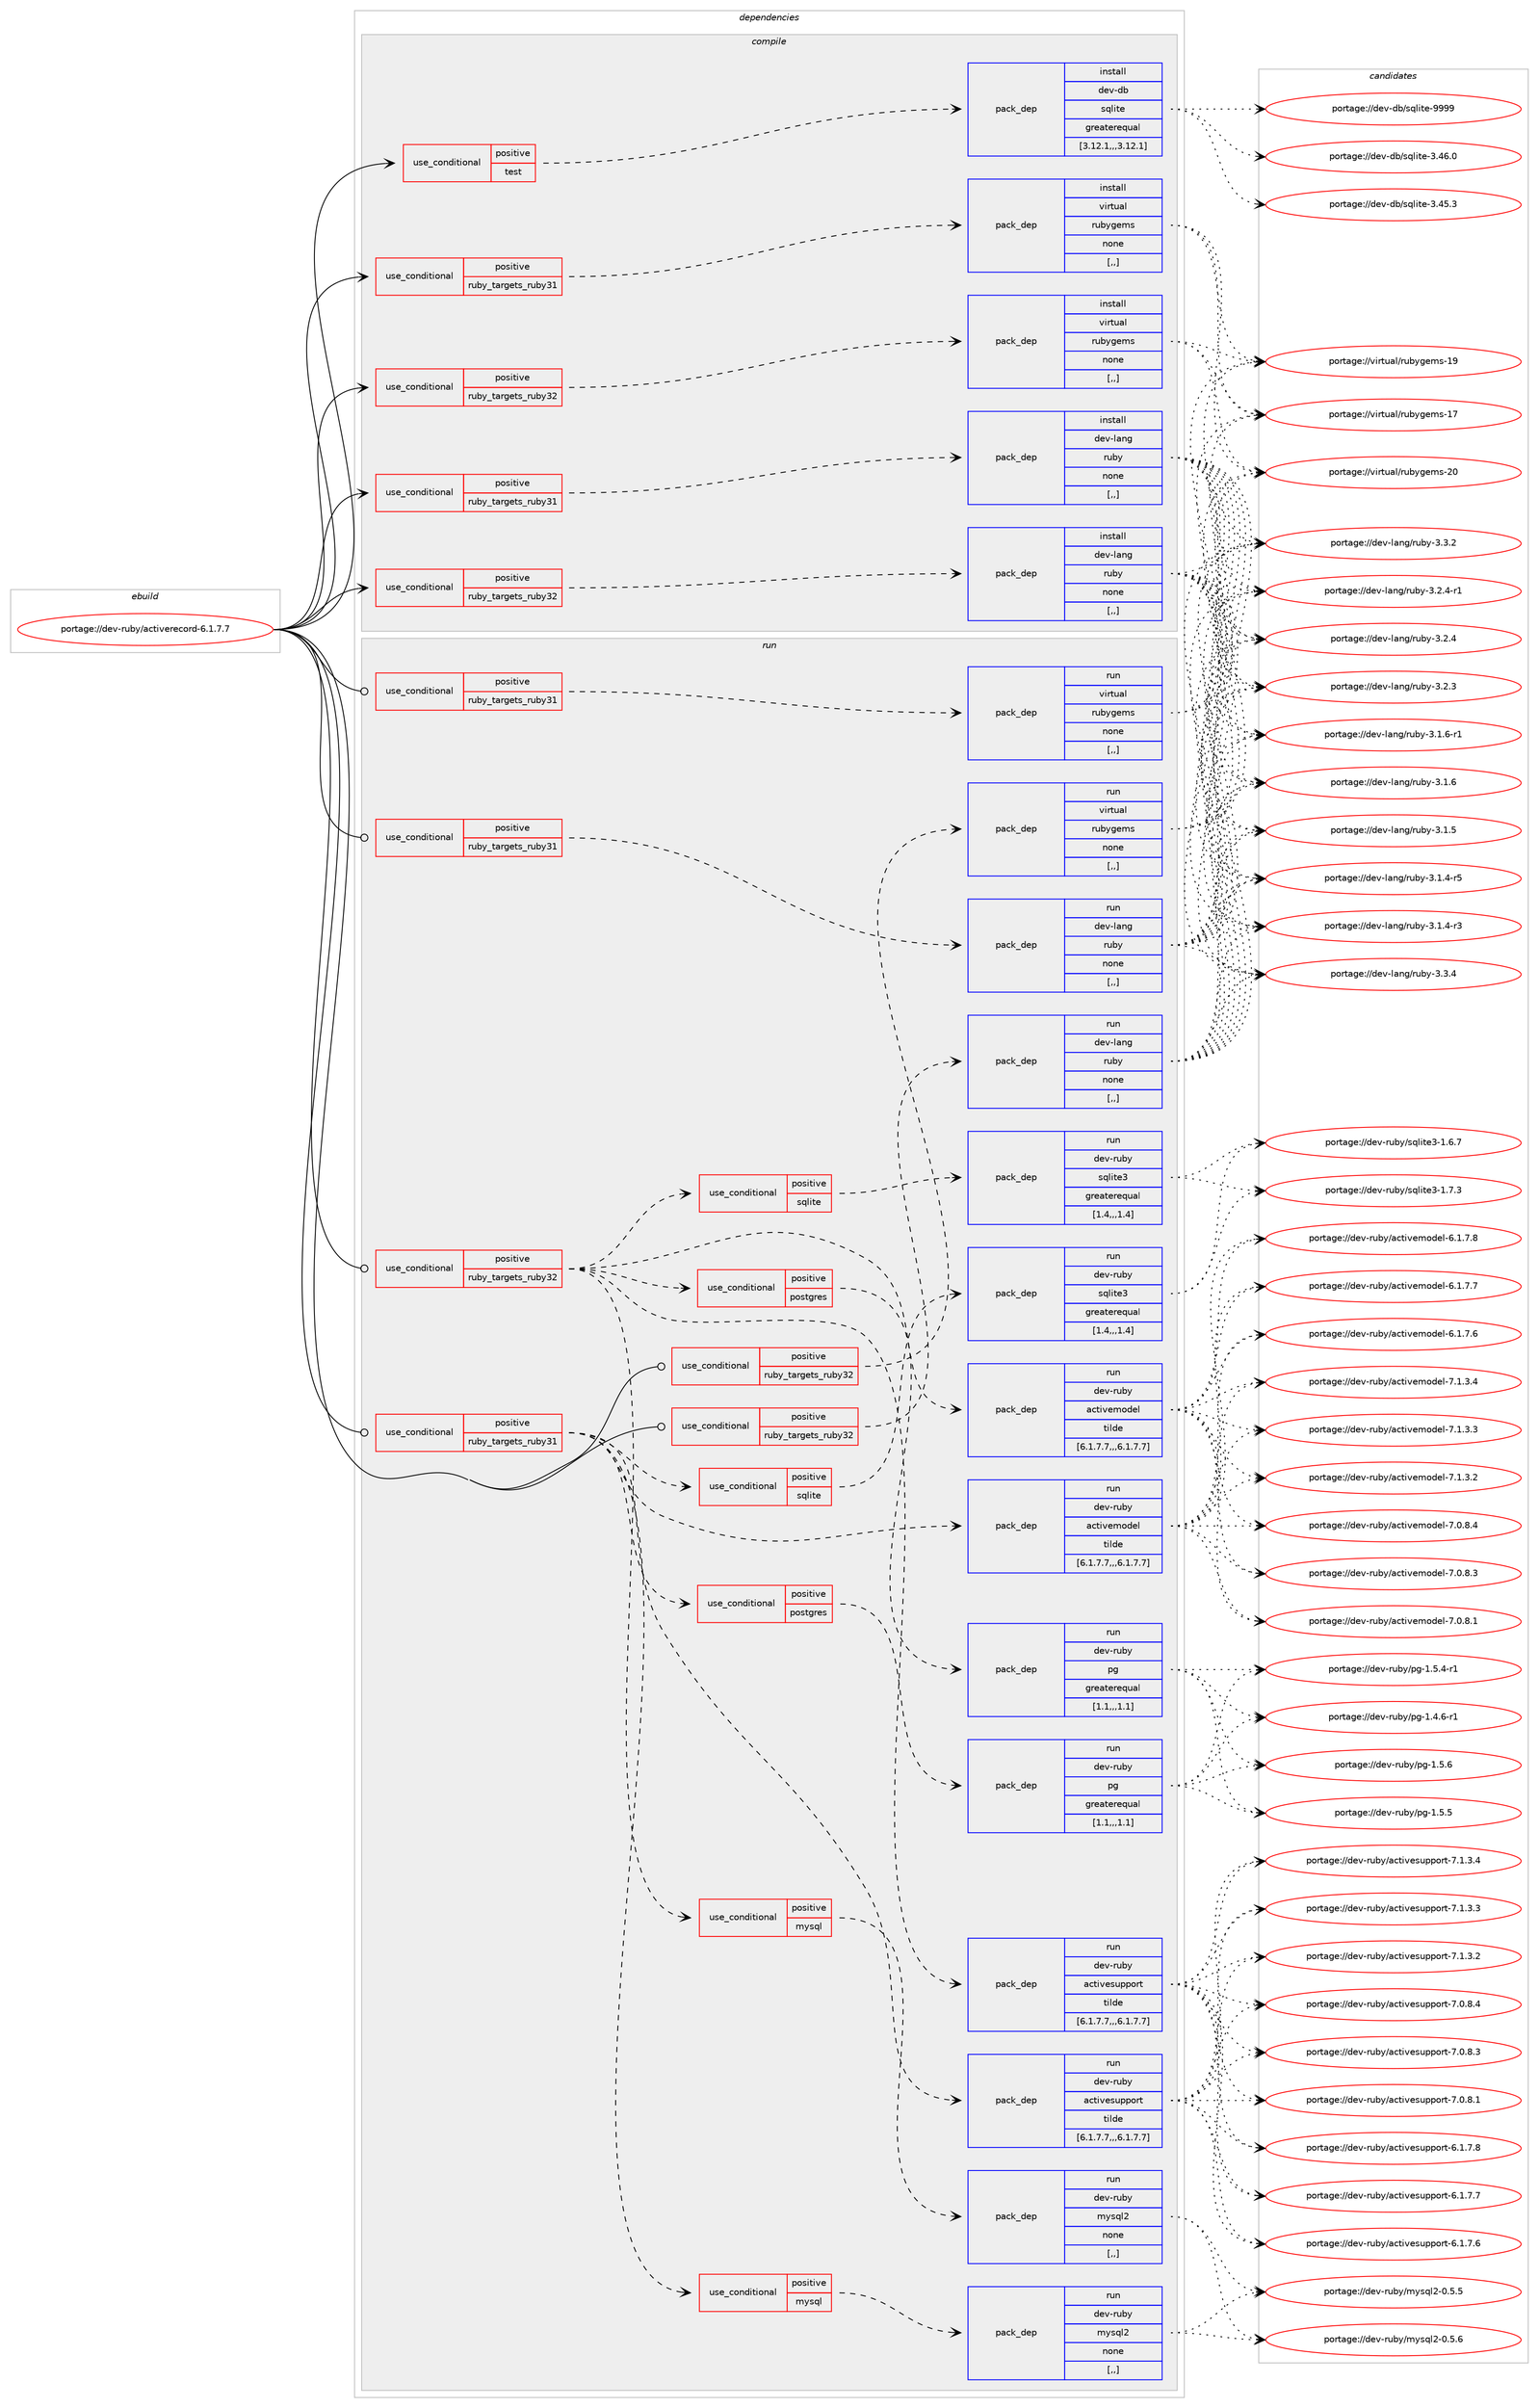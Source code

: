 digraph prolog {

# *************
# Graph options
# *************

newrank=true;
concentrate=true;
compound=true;
graph [rankdir=LR,fontname=Helvetica,fontsize=10,ranksep=1.5];#, ranksep=2.5, nodesep=0.2];
edge  [arrowhead=vee];
node  [fontname=Helvetica,fontsize=10];

# **********
# The ebuild
# **********

subgraph cluster_leftcol {
color=gray;
label=<<i>ebuild</i>>;
id [label="portage://dev-ruby/activerecord-6.1.7.7", color=red, width=4, href="../dev-ruby/activerecord-6.1.7.7.svg"];
}

# ****************
# The dependencies
# ****************

subgraph cluster_midcol {
color=gray;
label=<<i>dependencies</i>>;
subgraph cluster_compile {
fillcolor="#eeeeee";
style=filled;
label=<<i>compile</i>>;
subgraph cond43698 {
dependency174719 [label=<<TABLE BORDER="0" CELLBORDER="1" CELLSPACING="0" CELLPADDING="4"><TR><TD ROWSPAN="3" CELLPADDING="10">use_conditional</TD></TR><TR><TD>positive</TD></TR><TR><TD>ruby_targets_ruby31</TD></TR></TABLE>>, shape=none, color=red];
subgraph pack129740 {
dependency174720 [label=<<TABLE BORDER="0" CELLBORDER="1" CELLSPACING="0" CELLPADDING="4" WIDTH="220"><TR><TD ROWSPAN="6" CELLPADDING="30">pack_dep</TD></TR><TR><TD WIDTH="110">install</TD></TR><TR><TD>dev-lang</TD></TR><TR><TD>ruby</TD></TR><TR><TD>none</TD></TR><TR><TD>[,,]</TD></TR></TABLE>>, shape=none, color=blue];
}
dependency174719:e -> dependency174720:w [weight=20,style="dashed",arrowhead="vee"];
}
id:e -> dependency174719:w [weight=20,style="solid",arrowhead="vee"];
subgraph cond43699 {
dependency174721 [label=<<TABLE BORDER="0" CELLBORDER="1" CELLSPACING="0" CELLPADDING="4"><TR><TD ROWSPAN="3" CELLPADDING="10">use_conditional</TD></TR><TR><TD>positive</TD></TR><TR><TD>ruby_targets_ruby31</TD></TR></TABLE>>, shape=none, color=red];
subgraph pack129741 {
dependency174722 [label=<<TABLE BORDER="0" CELLBORDER="1" CELLSPACING="0" CELLPADDING="4" WIDTH="220"><TR><TD ROWSPAN="6" CELLPADDING="30">pack_dep</TD></TR><TR><TD WIDTH="110">install</TD></TR><TR><TD>virtual</TD></TR><TR><TD>rubygems</TD></TR><TR><TD>none</TD></TR><TR><TD>[,,]</TD></TR></TABLE>>, shape=none, color=blue];
}
dependency174721:e -> dependency174722:w [weight=20,style="dashed",arrowhead="vee"];
}
id:e -> dependency174721:w [weight=20,style="solid",arrowhead="vee"];
subgraph cond43700 {
dependency174723 [label=<<TABLE BORDER="0" CELLBORDER="1" CELLSPACING="0" CELLPADDING="4"><TR><TD ROWSPAN="3" CELLPADDING="10">use_conditional</TD></TR><TR><TD>positive</TD></TR><TR><TD>ruby_targets_ruby32</TD></TR></TABLE>>, shape=none, color=red];
subgraph pack129742 {
dependency174724 [label=<<TABLE BORDER="0" CELLBORDER="1" CELLSPACING="0" CELLPADDING="4" WIDTH="220"><TR><TD ROWSPAN="6" CELLPADDING="30">pack_dep</TD></TR><TR><TD WIDTH="110">install</TD></TR><TR><TD>dev-lang</TD></TR><TR><TD>ruby</TD></TR><TR><TD>none</TD></TR><TR><TD>[,,]</TD></TR></TABLE>>, shape=none, color=blue];
}
dependency174723:e -> dependency174724:w [weight=20,style="dashed",arrowhead="vee"];
}
id:e -> dependency174723:w [weight=20,style="solid",arrowhead="vee"];
subgraph cond43701 {
dependency174725 [label=<<TABLE BORDER="0" CELLBORDER="1" CELLSPACING="0" CELLPADDING="4"><TR><TD ROWSPAN="3" CELLPADDING="10">use_conditional</TD></TR><TR><TD>positive</TD></TR><TR><TD>ruby_targets_ruby32</TD></TR></TABLE>>, shape=none, color=red];
subgraph pack129743 {
dependency174726 [label=<<TABLE BORDER="0" CELLBORDER="1" CELLSPACING="0" CELLPADDING="4" WIDTH="220"><TR><TD ROWSPAN="6" CELLPADDING="30">pack_dep</TD></TR><TR><TD WIDTH="110">install</TD></TR><TR><TD>virtual</TD></TR><TR><TD>rubygems</TD></TR><TR><TD>none</TD></TR><TR><TD>[,,]</TD></TR></TABLE>>, shape=none, color=blue];
}
dependency174725:e -> dependency174726:w [weight=20,style="dashed",arrowhead="vee"];
}
id:e -> dependency174725:w [weight=20,style="solid",arrowhead="vee"];
subgraph cond43702 {
dependency174727 [label=<<TABLE BORDER="0" CELLBORDER="1" CELLSPACING="0" CELLPADDING="4"><TR><TD ROWSPAN="3" CELLPADDING="10">use_conditional</TD></TR><TR><TD>positive</TD></TR><TR><TD>test</TD></TR></TABLE>>, shape=none, color=red];
subgraph pack129744 {
dependency174728 [label=<<TABLE BORDER="0" CELLBORDER="1" CELLSPACING="0" CELLPADDING="4" WIDTH="220"><TR><TD ROWSPAN="6" CELLPADDING="30">pack_dep</TD></TR><TR><TD WIDTH="110">install</TD></TR><TR><TD>dev-db</TD></TR><TR><TD>sqlite</TD></TR><TR><TD>greaterequal</TD></TR><TR><TD>[3.12.1,,,3.12.1]</TD></TR></TABLE>>, shape=none, color=blue];
}
dependency174727:e -> dependency174728:w [weight=20,style="dashed",arrowhead="vee"];
}
id:e -> dependency174727:w [weight=20,style="solid",arrowhead="vee"];
}
subgraph cluster_compileandrun {
fillcolor="#eeeeee";
style=filled;
label=<<i>compile and run</i>>;
}
subgraph cluster_run {
fillcolor="#eeeeee";
style=filled;
label=<<i>run</i>>;
subgraph cond43703 {
dependency174729 [label=<<TABLE BORDER="0" CELLBORDER="1" CELLSPACING="0" CELLPADDING="4"><TR><TD ROWSPAN="3" CELLPADDING="10">use_conditional</TD></TR><TR><TD>positive</TD></TR><TR><TD>ruby_targets_ruby31</TD></TR></TABLE>>, shape=none, color=red];
subgraph pack129745 {
dependency174730 [label=<<TABLE BORDER="0" CELLBORDER="1" CELLSPACING="0" CELLPADDING="4" WIDTH="220"><TR><TD ROWSPAN="6" CELLPADDING="30">pack_dep</TD></TR><TR><TD WIDTH="110">run</TD></TR><TR><TD>dev-lang</TD></TR><TR><TD>ruby</TD></TR><TR><TD>none</TD></TR><TR><TD>[,,]</TD></TR></TABLE>>, shape=none, color=blue];
}
dependency174729:e -> dependency174730:w [weight=20,style="dashed",arrowhead="vee"];
}
id:e -> dependency174729:w [weight=20,style="solid",arrowhead="odot"];
subgraph cond43704 {
dependency174731 [label=<<TABLE BORDER="0" CELLBORDER="1" CELLSPACING="0" CELLPADDING="4"><TR><TD ROWSPAN="3" CELLPADDING="10">use_conditional</TD></TR><TR><TD>positive</TD></TR><TR><TD>ruby_targets_ruby31</TD></TR></TABLE>>, shape=none, color=red];
subgraph pack129746 {
dependency174732 [label=<<TABLE BORDER="0" CELLBORDER="1" CELLSPACING="0" CELLPADDING="4" WIDTH="220"><TR><TD ROWSPAN="6" CELLPADDING="30">pack_dep</TD></TR><TR><TD WIDTH="110">run</TD></TR><TR><TD>dev-ruby</TD></TR><TR><TD>activesupport</TD></TR><TR><TD>tilde</TD></TR><TR><TD>[6.1.7.7,,,6.1.7.7]</TD></TR></TABLE>>, shape=none, color=blue];
}
dependency174731:e -> dependency174732:w [weight=20,style="dashed",arrowhead="vee"];
subgraph pack129747 {
dependency174733 [label=<<TABLE BORDER="0" CELLBORDER="1" CELLSPACING="0" CELLPADDING="4" WIDTH="220"><TR><TD ROWSPAN="6" CELLPADDING="30">pack_dep</TD></TR><TR><TD WIDTH="110">run</TD></TR><TR><TD>dev-ruby</TD></TR><TR><TD>activemodel</TD></TR><TR><TD>tilde</TD></TR><TR><TD>[6.1.7.7,,,6.1.7.7]</TD></TR></TABLE>>, shape=none, color=blue];
}
dependency174731:e -> dependency174733:w [weight=20,style="dashed",arrowhead="vee"];
subgraph cond43705 {
dependency174734 [label=<<TABLE BORDER="0" CELLBORDER="1" CELLSPACING="0" CELLPADDING="4"><TR><TD ROWSPAN="3" CELLPADDING="10">use_conditional</TD></TR><TR><TD>positive</TD></TR><TR><TD>sqlite</TD></TR></TABLE>>, shape=none, color=red];
subgraph pack129748 {
dependency174735 [label=<<TABLE BORDER="0" CELLBORDER="1" CELLSPACING="0" CELLPADDING="4" WIDTH="220"><TR><TD ROWSPAN="6" CELLPADDING="30">pack_dep</TD></TR><TR><TD WIDTH="110">run</TD></TR><TR><TD>dev-ruby</TD></TR><TR><TD>sqlite3</TD></TR><TR><TD>greaterequal</TD></TR><TR><TD>[1.4,,,1.4]</TD></TR></TABLE>>, shape=none, color=blue];
}
dependency174734:e -> dependency174735:w [weight=20,style="dashed",arrowhead="vee"];
}
dependency174731:e -> dependency174734:w [weight=20,style="dashed",arrowhead="vee"];
subgraph cond43706 {
dependency174736 [label=<<TABLE BORDER="0" CELLBORDER="1" CELLSPACING="0" CELLPADDING="4"><TR><TD ROWSPAN="3" CELLPADDING="10">use_conditional</TD></TR><TR><TD>positive</TD></TR><TR><TD>mysql</TD></TR></TABLE>>, shape=none, color=red];
subgraph pack129749 {
dependency174737 [label=<<TABLE BORDER="0" CELLBORDER="1" CELLSPACING="0" CELLPADDING="4" WIDTH="220"><TR><TD ROWSPAN="6" CELLPADDING="30">pack_dep</TD></TR><TR><TD WIDTH="110">run</TD></TR><TR><TD>dev-ruby</TD></TR><TR><TD>mysql2</TD></TR><TR><TD>none</TD></TR><TR><TD>[,,]</TD></TR></TABLE>>, shape=none, color=blue];
}
dependency174736:e -> dependency174737:w [weight=20,style="dashed",arrowhead="vee"];
}
dependency174731:e -> dependency174736:w [weight=20,style="dashed",arrowhead="vee"];
subgraph cond43707 {
dependency174738 [label=<<TABLE BORDER="0" CELLBORDER="1" CELLSPACING="0" CELLPADDING="4"><TR><TD ROWSPAN="3" CELLPADDING="10">use_conditional</TD></TR><TR><TD>positive</TD></TR><TR><TD>postgres</TD></TR></TABLE>>, shape=none, color=red];
subgraph pack129750 {
dependency174739 [label=<<TABLE BORDER="0" CELLBORDER="1" CELLSPACING="0" CELLPADDING="4" WIDTH="220"><TR><TD ROWSPAN="6" CELLPADDING="30">pack_dep</TD></TR><TR><TD WIDTH="110">run</TD></TR><TR><TD>dev-ruby</TD></TR><TR><TD>pg</TD></TR><TR><TD>greaterequal</TD></TR><TR><TD>[1.1,,,1.1]</TD></TR></TABLE>>, shape=none, color=blue];
}
dependency174738:e -> dependency174739:w [weight=20,style="dashed",arrowhead="vee"];
}
dependency174731:e -> dependency174738:w [weight=20,style="dashed",arrowhead="vee"];
}
id:e -> dependency174731:w [weight=20,style="solid",arrowhead="odot"];
subgraph cond43708 {
dependency174740 [label=<<TABLE BORDER="0" CELLBORDER="1" CELLSPACING="0" CELLPADDING="4"><TR><TD ROWSPAN="3" CELLPADDING="10">use_conditional</TD></TR><TR><TD>positive</TD></TR><TR><TD>ruby_targets_ruby31</TD></TR></TABLE>>, shape=none, color=red];
subgraph pack129751 {
dependency174741 [label=<<TABLE BORDER="0" CELLBORDER="1" CELLSPACING="0" CELLPADDING="4" WIDTH="220"><TR><TD ROWSPAN="6" CELLPADDING="30">pack_dep</TD></TR><TR><TD WIDTH="110">run</TD></TR><TR><TD>virtual</TD></TR><TR><TD>rubygems</TD></TR><TR><TD>none</TD></TR><TR><TD>[,,]</TD></TR></TABLE>>, shape=none, color=blue];
}
dependency174740:e -> dependency174741:w [weight=20,style="dashed",arrowhead="vee"];
}
id:e -> dependency174740:w [weight=20,style="solid",arrowhead="odot"];
subgraph cond43709 {
dependency174742 [label=<<TABLE BORDER="0" CELLBORDER="1" CELLSPACING="0" CELLPADDING="4"><TR><TD ROWSPAN="3" CELLPADDING="10">use_conditional</TD></TR><TR><TD>positive</TD></TR><TR><TD>ruby_targets_ruby32</TD></TR></TABLE>>, shape=none, color=red];
subgraph pack129752 {
dependency174743 [label=<<TABLE BORDER="0" CELLBORDER="1" CELLSPACING="0" CELLPADDING="4" WIDTH="220"><TR><TD ROWSPAN="6" CELLPADDING="30">pack_dep</TD></TR><TR><TD WIDTH="110">run</TD></TR><TR><TD>dev-lang</TD></TR><TR><TD>ruby</TD></TR><TR><TD>none</TD></TR><TR><TD>[,,]</TD></TR></TABLE>>, shape=none, color=blue];
}
dependency174742:e -> dependency174743:w [weight=20,style="dashed",arrowhead="vee"];
}
id:e -> dependency174742:w [weight=20,style="solid",arrowhead="odot"];
subgraph cond43710 {
dependency174744 [label=<<TABLE BORDER="0" CELLBORDER="1" CELLSPACING="0" CELLPADDING="4"><TR><TD ROWSPAN="3" CELLPADDING="10">use_conditional</TD></TR><TR><TD>positive</TD></TR><TR><TD>ruby_targets_ruby32</TD></TR></TABLE>>, shape=none, color=red];
subgraph pack129753 {
dependency174745 [label=<<TABLE BORDER="0" CELLBORDER="1" CELLSPACING="0" CELLPADDING="4" WIDTH="220"><TR><TD ROWSPAN="6" CELLPADDING="30">pack_dep</TD></TR><TR><TD WIDTH="110">run</TD></TR><TR><TD>dev-ruby</TD></TR><TR><TD>activesupport</TD></TR><TR><TD>tilde</TD></TR><TR><TD>[6.1.7.7,,,6.1.7.7]</TD></TR></TABLE>>, shape=none, color=blue];
}
dependency174744:e -> dependency174745:w [weight=20,style="dashed",arrowhead="vee"];
subgraph pack129754 {
dependency174746 [label=<<TABLE BORDER="0" CELLBORDER="1" CELLSPACING="0" CELLPADDING="4" WIDTH="220"><TR><TD ROWSPAN="6" CELLPADDING="30">pack_dep</TD></TR><TR><TD WIDTH="110">run</TD></TR><TR><TD>dev-ruby</TD></TR><TR><TD>activemodel</TD></TR><TR><TD>tilde</TD></TR><TR><TD>[6.1.7.7,,,6.1.7.7]</TD></TR></TABLE>>, shape=none, color=blue];
}
dependency174744:e -> dependency174746:w [weight=20,style="dashed",arrowhead="vee"];
subgraph cond43711 {
dependency174747 [label=<<TABLE BORDER="0" CELLBORDER="1" CELLSPACING="0" CELLPADDING="4"><TR><TD ROWSPAN="3" CELLPADDING="10">use_conditional</TD></TR><TR><TD>positive</TD></TR><TR><TD>sqlite</TD></TR></TABLE>>, shape=none, color=red];
subgraph pack129755 {
dependency174748 [label=<<TABLE BORDER="0" CELLBORDER="1" CELLSPACING="0" CELLPADDING="4" WIDTH="220"><TR><TD ROWSPAN="6" CELLPADDING="30">pack_dep</TD></TR><TR><TD WIDTH="110">run</TD></TR><TR><TD>dev-ruby</TD></TR><TR><TD>sqlite3</TD></TR><TR><TD>greaterequal</TD></TR><TR><TD>[1.4,,,1.4]</TD></TR></TABLE>>, shape=none, color=blue];
}
dependency174747:e -> dependency174748:w [weight=20,style="dashed",arrowhead="vee"];
}
dependency174744:e -> dependency174747:w [weight=20,style="dashed",arrowhead="vee"];
subgraph cond43712 {
dependency174749 [label=<<TABLE BORDER="0" CELLBORDER="1" CELLSPACING="0" CELLPADDING="4"><TR><TD ROWSPAN="3" CELLPADDING="10">use_conditional</TD></TR><TR><TD>positive</TD></TR><TR><TD>mysql</TD></TR></TABLE>>, shape=none, color=red];
subgraph pack129756 {
dependency174750 [label=<<TABLE BORDER="0" CELLBORDER="1" CELLSPACING="0" CELLPADDING="4" WIDTH="220"><TR><TD ROWSPAN="6" CELLPADDING="30">pack_dep</TD></TR><TR><TD WIDTH="110">run</TD></TR><TR><TD>dev-ruby</TD></TR><TR><TD>mysql2</TD></TR><TR><TD>none</TD></TR><TR><TD>[,,]</TD></TR></TABLE>>, shape=none, color=blue];
}
dependency174749:e -> dependency174750:w [weight=20,style="dashed",arrowhead="vee"];
}
dependency174744:e -> dependency174749:w [weight=20,style="dashed",arrowhead="vee"];
subgraph cond43713 {
dependency174751 [label=<<TABLE BORDER="0" CELLBORDER="1" CELLSPACING="0" CELLPADDING="4"><TR><TD ROWSPAN="3" CELLPADDING="10">use_conditional</TD></TR><TR><TD>positive</TD></TR><TR><TD>postgres</TD></TR></TABLE>>, shape=none, color=red];
subgraph pack129757 {
dependency174752 [label=<<TABLE BORDER="0" CELLBORDER="1" CELLSPACING="0" CELLPADDING="4" WIDTH="220"><TR><TD ROWSPAN="6" CELLPADDING="30">pack_dep</TD></TR><TR><TD WIDTH="110">run</TD></TR><TR><TD>dev-ruby</TD></TR><TR><TD>pg</TD></TR><TR><TD>greaterequal</TD></TR><TR><TD>[1.1,,,1.1]</TD></TR></TABLE>>, shape=none, color=blue];
}
dependency174751:e -> dependency174752:w [weight=20,style="dashed",arrowhead="vee"];
}
dependency174744:e -> dependency174751:w [weight=20,style="dashed",arrowhead="vee"];
}
id:e -> dependency174744:w [weight=20,style="solid",arrowhead="odot"];
subgraph cond43714 {
dependency174753 [label=<<TABLE BORDER="0" CELLBORDER="1" CELLSPACING="0" CELLPADDING="4"><TR><TD ROWSPAN="3" CELLPADDING="10">use_conditional</TD></TR><TR><TD>positive</TD></TR><TR><TD>ruby_targets_ruby32</TD></TR></TABLE>>, shape=none, color=red];
subgraph pack129758 {
dependency174754 [label=<<TABLE BORDER="0" CELLBORDER="1" CELLSPACING="0" CELLPADDING="4" WIDTH="220"><TR><TD ROWSPAN="6" CELLPADDING="30">pack_dep</TD></TR><TR><TD WIDTH="110">run</TD></TR><TR><TD>virtual</TD></TR><TR><TD>rubygems</TD></TR><TR><TD>none</TD></TR><TR><TD>[,,]</TD></TR></TABLE>>, shape=none, color=blue];
}
dependency174753:e -> dependency174754:w [weight=20,style="dashed",arrowhead="vee"];
}
id:e -> dependency174753:w [weight=20,style="solid",arrowhead="odot"];
}
}

# **************
# The candidates
# **************

subgraph cluster_choices {
rank=same;
color=gray;
label=<<i>candidates</i>>;

subgraph choice129740 {
color=black;
nodesep=1;
choice10010111845108971101034711411798121455146514652 [label="portage://dev-lang/ruby-3.3.4", color=red, width=4,href="../dev-lang/ruby-3.3.4.svg"];
choice10010111845108971101034711411798121455146514650 [label="portage://dev-lang/ruby-3.3.2", color=red, width=4,href="../dev-lang/ruby-3.3.2.svg"];
choice100101118451089711010347114117981214551465046524511449 [label="portage://dev-lang/ruby-3.2.4-r1", color=red, width=4,href="../dev-lang/ruby-3.2.4-r1.svg"];
choice10010111845108971101034711411798121455146504652 [label="portage://dev-lang/ruby-3.2.4", color=red, width=4,href="../dev-lang/ruby-3.2.4.svg"];
choice10010111845108971101034711411798121455146504651 [label="portage://dev-lang/ruby-3.2.3", color=red, width=4,href="../dev-lang/ruby-3.2.3.svg"];
choice100101118451089711010347114117981214551464946544511449 [label="portage://dev-lang/ruby-3.1.6-r1", color=red, width=4,href="../dev-lang/ruby-3.1.6-r1.svg"];
choice10010111845108971101034711411798121455146494654 [label="portage://dev-lang/ruby-3.1.6", color=red, width=4,href="../dev-lang/ruby-3.1.6.svg"];
choice10010111845108971101034711411798121455146494653 [label="portage://dev-lang/ruby-3.1.5", color=red, width=4,href="../dev-lang/ruby-3.1.5.svg"];
choice100101118451089711010347114117981214551464946524511453 [label="portage://dev-lang/ruby-3.1.4-r5", color=red, width=4,href="../dev-lang/ruby-3.1.4-r5.svg"];
choice100101118451089711010347114117981214551464946524511451 [label="portage://dev-lang/ruby-3.1.4-r3", color=red, width=4,href="../dev-lang/ruby-3.1.4-r3.svg"];
dependency174720:e -> choice10010111845108971101034711411798121455146514652:w [style=dotted,weight="100"];
dependency174720:e -> choice10010111845108971101034711411798121455146514650:w [style=dotted,weight="100"];
dependency174720:e -> choice100101118451089711010347114117981214551465046524511449:w [style=dotted,weight="100"];
dependency174720:e -> choice10010111845108971101034711411798121455146504652:w [style=dotted,weight="100"];
dependency174720:e -> choice10010111845108971101034711411798121455146504651:w [style=dotted,weight="100"];
dependency174720:e -> choice100101118451089711010347114117981214551464946544511449:w [style=dotted,weight="100"];
dependency174720:e -> choice10010111845108971101034711411798121455146494654:w [style=dotted,weight="100"];
dependency174720:e -> choice10010111845108971101034711411798121455146494653:w [style=dotted,weight="100"];
dependency174720:e -> choice100101118451089711010347114117981214551464946524511453:w [style=dotted,weight="100"];
dependency174720:e -> choice100101118451089711010347114117981214551464946524511451:w [style=dotted,weight="100"];
}
subgraph choice129741 {
color=black;
nodesep=1;
choice118105114116117971084711411798121103101109115455048 [label="portage://virtual/rubygems-20", color=red, width=4,href="../virtual/rubygems-20.svg"];
choice118105114116117971084711411798121103101109115454957 [label="portage://virtual/rubygems-19", color=red, width=4,href="../virtual/rubygems-19.svg"];
choice118105114116117971084711411798121103101109115454955 [label="portage://virtual/rubygems-17", color=red, width=4,href="../virtual/rubygems-17.svg"];
dependency174722:e -> choice118105114116117971084711411798121103101109115455048:w [style=dotted,weight="100"];
dependency174722:e -> choice118105114116117971084711411798121103101109115454957:w [style=dotted,weight="100"];
dependency174722:e -> choice118105114116117971084711411798121103101109115454955:w [style=dotted,weight="100"];
}
subgraph choice129742 {
color=black;
nodesep=1;
choice10010111845108971101034711411798121455146514652 [label="portage://dev-lang/ruby-3.3.4", color=red, width=4,href="../dev-lang/ruby-3.3.4.svg"];
choice10010111845108971101034711411798121455146514650 [label="portage://dev-lang/ruby-3.3.2", color=red, width=4,href="../dev-lang/ruby-3.3.2.svg"];
choice100101118451089711010347114117981214551465046524511449 [label="portage://dev-lang/ruby-3.2.4-r1", color=red, width=4,href="../dev-lang/ruby-3.2.4-r1.svg"];
choice10010111845108971101034711411798121455146504652 [label="portage://dev-lang/ruby-3.2.4", color=red, width=4,href="../dev-lang/ruby-3.2.4.svg"];
choice10010111845108971101034711411798121455146504651 [label="portage://dev-lang/ruby-3.2.3", color=red, width=4,href="../dev-lang/ruby-3.2.3.svg"];
choice100101118451089711010347114117981214551464946544511449 [label="portage://dev-lang/ruby-3.1.6-r1", color=red, width=4,href="../dev-lang/ruby-3.1.6-r1.svg"];
choice10010111845108971101034711411798121455146494654 [label="portage://dev-lang/ruby-3.1.6", color=red, width=4,href="../dev-lang/ruby-3.1.6.svg"];
choice10010111845108971101034711411798121455146494653 [label="portage://dev-lang/ruby-3.1.5", color=red, width=4,href="../dev-lang/ruby-3.1.5.svg"];
choice100101118451089711010347114117981214551464946524511453 [label="portage://dev-lang/ruby-3.1.4-r5", color=red, width=4,href="../dev-lang/ruby-3.1.4-r5.svg"];
choice100101118451089711010347114117981214551464946524511451 [label="portage://dev-lang/ruby-3.1.4-r3", color=red, width=4,href="../dev-lang/ruby-3.1.4-r3.svg"];
dependency174724:e -> choice10010111845108971101034711411798121455146514652:w [style=dotted,weight="100"];
dependency174724:e -> choice10010111845108971101034711411798121455146514650:w [style=dotted,weight="100"];
dependency174724:e -> choice100101118451089711010347114117981214551465046524511449:w [style=dotted,weight="100"];
dependency174724:e -> choice10010111845108971101034711411798121455146504652:w [style=dotted,weight="100"];
dependency174724:e -> choice10010111845108971101034711411798121455146504651:w [style=dotted,weight="100"];
dependency174724:e -> choice100101118451089711010347114117981214551464946544511449:w [style=dotted,weight="100"];
dependency174724:e -> choice10010111845108971101034711411798121455146494654:w [style=dotted,weight="100"];
dependency174724:e -> choice10010111845108971101034711411798121455146494653:w [style=dotted,weight="100"];
dependency174724:e -> choice100101118451089711010347114117981214551464946524511453:w [style=dotted,weight="100"];
dependency174724:e -> choice100101118451089711010347114117981214551464946524511451:w [style=dotted,weight="100"];
}
subgraph choice129743 {
color=black;
nodesep=1;
choice118105114116117971084711411798121103101109115455048 [label="portage://virtual/rubygems-20", color=red, width=4,href="../virtual/rubygems-20.svg"];
choice118105114116117971084711411798121103101109115454957 [label="portage://virtual/rubygems-19", color=red, width=4,href="../virtual/rubygems-19.svg"];
choice118105114116117971084711411798121103101109115454955 [label="portage://virtual/rubygems-17", color=red, width=4,href="../virtual/rubygems-17.svg"];
dependency174726:e -> choice118105114116117971084711411798121103101109115455048:w [style=dotted,weight="100"];
dependency174726:e -> choice118105114116117971084711411798121103101109115454957:w [style=dotted,weight="100"];
dependency174726:e -> choice118105114116117971084711411798121103101109115454955:w [style=dotted,weight="100"];
}
subgraph choice129744 {
color=black;
nodesep=1;
choice1001011184510098471151131081051161014557575757 [label="portage://dev-db/sqlite-9999", color=red, width=4,href="../dev-db/sqlite-9999.svg"];
choice10010111845100984711511310810511610145514652544648 [label="portage://dev-db/sqlite-3.46.0", color=red, width=4,href="../dev-db/sqlite-3.46.0.svg"];
choice10010111845100984711511310810511610145514652534651 [label="portage://dev-db/sqlite-3.45.3", color=red, width=4,href="../dev-db/sqlite-3.45.3.svg"];
dependency174728:e -> choice1001011184510098471151131081051161014557575757:w [style=dotted,weight="100"];
dependency174728:e -> choice10010111845100984711511310810511610145514652544648:w [style=dotted,weight="100"];
dependency174728:e -> choice10010111845100984711511310810511610145514652534651:w [style=dotted,weight="100"];
}
subgraph choice129745 {
color=black;
nodesep=1;
choice10010111845108971101034711411798121455146514652 [label="portage://dev-lang/ruby-3.3.4", color=red, width=4,href="../dev-lang/ruby-3.3.4.svg"];
choice10010111845108971101034711411798121455146514650 [label="portage://dev-lang/ruby-3.3.2", color=red, width=4,href="../dev-lang/ruby-3.3.2.svg"];
choice100101118451089711010347114117981214551465046524511449 [label="portage://dev-lang/ruby-3.2.4-r1", color=red, width=4,href="../dev-lang/ruby-3.2.4-r1.svg"];
choice10010111845108971101034711411798121455146504652 [label="portage://dev-lang/ruby-3.2.4", color=red, width=4,href="../dev-lang/ruby-3.2.4.svg"];
choice10010111845108971101034711411798121455146504651 [label="portage://dev-lang/ruby-3.2.3", color=red, width=4,href="../dev-lang/ruby-3.2.3.svg"];
choice100101118451089711010347114117981214551464946544511449 [label="portage://dev-lang/ruby-3.1.6-r1", color=red, width=4,href="../dev-lang/ruby-3.1.6-r1.svg"];
choice10010111845108971101034711411798121455146494654 [label="portage://dev-lang/ruby-3.1.6", color=red, width=4,href="../dev-lang/ruby-3.1.6.svg"];
choice10010111845108971101034711411798121455146494653 [label="portage://dev-lang/ruby-3.1.5", color=red, width=4,href="../dev-lang/ruby-3.1.5.svg"];
choice100101118451089711010347114117981214551464946524511453 [label="portage://dev-lang/ruby-3.1.4-r5", color=red, width=4,href="../dev-lang/ruby-3.1.4-r5.svg"];
choice100101118451089711010347114117981214551464946524511451 [label="portage://dev-lang/ruby-3.1.4-r3", color=red, width=4,href="../dev-lang/ruby-3.1.4-r3.svg"];
dependency174730:e -> choice10010111845108971101034711411798121455146514652:w [style=dotted,weight="100"];
dependency174730:e -> choice10010111845108971101034711411798121455146514650:w [style=dotted,weight="100"];
dependency174730:e -> choice100101118451089711010347114117981214551465046524511449:w [style=dotted,weight="100"];
dependency174730:e -> choice10010111845108971101034711411798121455146504652:w [style=dotted,weight="100"];
dependency174730:e -> choice10010111845108971101034711411798121455146504651:w [style=dotted,weight="100"];
dependency174730:e -> choice100101118451089711010347114117981214551464946544511449:w [style=dotted,weight="100"];
dependency174730:e -> choice10010111845108971101034711411798121455146494654:w [style=dotted,weight="100"];
dependency174730:e -> choice10010111845108971101034711411798121455146494653:w [style=dotted,weight="100"];
dependency174730:e -> choice100101118451089711010347114117981214551464946524511453:w [style=dotted,weight="100"];
dependency174730:e -> choice100101118451089711010347114117981214551464946524511451:w [style=dotted,weight="100"];
}
subgraph choice129746 {
color=black;
nodesep=1;
choice10010111845114117981214797991161051181011151171121121111141164555464946514652 [label="portage://dev-ruby/activesupport-7.1.3.4", color=red, width=4,href="../dev-ruby/activesupport-7.1.3.4.svg"];
choice10010111845114117981214797991161051181011151171121121111141164555464946514651 [label="portage://dev-ruby/activesupport-7.1.3.3", color=red, width=4,href="../dev-ruby/activesupport-7.1.3.3.svg"];
choice10010111845114117981214797991161051181011151171121121111141164555464946514650 [label="portage://dev-ruby/activesupport-7.1.3.2", color=red, width=4,href="../dev-ruby/activesupport-7.1.3.2.svg"];
choice10010111845114117981214797991161051181011151171121121111141164555464846564652 [label="portage://dev-ruby/activesupport-7.0.8.4", color=red, width=4,href="../dev-ruby/activesupport-7.0.8.4.svg"];
choice10010111845114117981214797991161051181011151171121121111141164555464846564651 [label="portage://dev-ruby/activesupport-7.0.8.3", color=red, width=4,href="../dev-ruby/activesupport-7.0.8.3.svg"];
choice10010111845114117981214797991161051181011151171121121111141164555464846564649 [label="portage://dev-ruby/activesupport-7.0.8.1", color=red, width=4,href="../dev-ruby/activesupport-7.0.8.1.svg"];
choice10010111845114117981214797991161051181011151171121121111141164554464946554656 [label="portage://dev-ruby/activesupport-6.1.7.8", color=red, width=4,href="../dev-ruby/activesupport-6.1.7.8.svg"];
choice10010111845114117981214797991161051181011151171121121111141164554464946554655 [label="portage://dev-ruby/activesupport-6.1.7.7", color=red, width=4,href="../dev-ruby/activesupport-6.1.7.7.svg"];
choice10010111845114117981214797991161051181011151171121121111141164554464946554654 [label="portage://dev-ruby/activesupport-6.1.7.6", color=red, width=4,href="../dev-ruby/activesupport-6.1.7.6.svg"];
dependency174732:e -> choice10010111845114117981214797991161051181011151171121121111141164555464946514652:w [style=dotted,weight="100"];
dependency174732:e -> choice10010111845114117981214797991161051181011151171121121111141164555464946514651:w [style=dotted,weight="100"];
dependency174732:e -> choice10010111845114117981214797991161051181011151171121121111141164555464946514650:w [style=dotted,weight="100"];
dependency174732:e -> choice10010111845114117981214797991161051181011151171121121111141164555464846564652:w [style=dotted,weight="100"];
dependency174732:e -> choice10010111845114117981214797991161051181011151171121121111141164555464846564651:w [style=dotted,weight="100"];
dependency174732:e -> choice10010111845114117981214797991161051181011151171121121111141164555464846564649:w [style=dotted,weight="100"];
dependency174732:e -> choice10010111845114117981214797991161051181011151171121121111141164554464946554656:w [style=dotted,weight="100"];
dependency174732:e -> choice10010111845114117981214797991161051181011151171121121111141164554464946554655:w [style=dotted,weight="100"];
dependency174732:e -> choice10010111845114117981214797991161051181011151171121121111141164554464946554654:w [style=dotted,weight="100"];
}
subgraph choice129747 {
color=black;
nodesep=1;
choice10010111845114117981214797991161051181011091111001011084555464946514652 [label="portage://dev-ruby/activemodel-7.1.3.4", color=red, width=4,href="../dev-ruby/activemodel-7.1.3.4.svg"];
choice10010111845114117981214797991161051181011091111001011084555464946514651 [label="portage://dev-ruby/activemodel-7.1.3.3", color=red, width=4,href="../dev-ruby/activemodel-7.1.3.3.svg"];
choice10010111845114117981214797991161051181011091111001011084555464946514650 [label="portage://dev-ruby/activemodel-7.1.3.2", color=red, width=4,href="../dev-ruby/activemodel-7.1.3.2.svg"];
choice10010111845114117981214797991161051181011091111001011084555464846564652 [label="portage://dev-ruby/activemodel-7.0.8.4", color=red, width=4,href="../dev-ruby/activemodel-7.0.8.4.svg"];
choice10010111845114117981214797991161051181011091111001011084555464846564651 [label="portage://dev-ruby/activemodel-7.0.8.3", color=red, width=4,href="../dev-ruby/activemodel-7.0.8.3.svg"];
choice10010111845114117981214797991161051181011091111001011084555464846564649 [label="portage://dev-ruby/activemodel-7.0.8.1", color=red, width=4,href="../dev-ruby/activemodel-7.0.8.1.svg"];
choice10010111845114117981214797991161051181011091111001011084554464946554656 [label="portage://dev-ruby/activemodel-6.1.7.8", color=red, width=4,href="../dev-ruby/activemodel-6.1.7.8.svg"];
choice10010111845114117981214797991161051181011091111001011084554464946554655 [label="portage://dev-ruby/activemodel-6.1.7.7", color=red, width=4,href="../dev-ruby/activemodel-6.1.7.7.svg"];
choice10010111845114117981214797991161051181011091111001011084554464946554654 [label="portage://dev-ruby/activemodel-6.1.7.6", color=red, width=4,href="../dev-ruby/activemodel-6.1.7.6.svg"];
dependency174733:e -> choice10010111845114117981214797991161051181011091111001011084555464946514652:w [style=dotted,weight="100"];
dependency174733:e -> choice10010111845114117981214797991161051181011091111001011084555464946514651:w [style=dotted,weight="100"];
dependency174733:e -> choice10010111845114117981214797991161051181011091111001011084555464946514650:w [style=dotted,weight="100"];
dependency174733:e -> choice10010111845114117981214797991161051181011091111001011084555464846564652:w [style=dotted,weight="100"];
dependency174733:e -> choice10010111845114117981214797991161051181011091111001011084555464846564651:w [style=dotted,weight="100"];
dependency174733:e -> choice10010111845114117981214797991161051181011091111001011084555464846564649:w [style=dotted,weight="100"];
dependency174733:e -> choice10010111845114117981214797991161051181011091111001011084554464946554656:w [style=dotted,weight="100"];
dependency174733:e -> choice10010111845114117981214797991161051181011091111001011084554464946554655:w [style=dotted,weight="100"];
dependency174733:e -> choice10010111845114117981214797991161051181011091111001011084554464946554654:w [style=dotted,weight="100"];
}
subgraph choice129748 {
color=black;
nodesep=1;
choice10010111845114117981214711511310810511610151454946554651 [label="portage://dev-ruby/sqlite3-1.7.3", color=red, width=4,href="../dev-ruby/sqlite3-1.7.3.svg"];
choice10010111845114117981214711511310810511610151454946544655 [label="portage://dev-ruby/sqlite3-1.6.7", color=red, width=4,href="../dev-ruby/sqlite3-1.6.7.svg"];
dependency174735:e -> choice10010111845114117981214711511310810511610151454946554651:w [style=dotted,weight="100"];
dependency174735:e -> choice10010111845114117981214711511310810511610151454946544655:w [style=dotted,weight="100"];
}
subgraph choice129749 {
color=black;
nodesep=1;
choice10010111845114117981214710912111511310850454846534654 [label="portage://dev-ruby/mysql2-0.5.6", color=red, width=4,href="../dev-ruby/mysql2-0.5.6.svg"];
choice10010111845114117981214710912111511310850454846534653 [label="portage://dev-ruby/mysql2-0.5.5", color=red, width=4,href="../dev-ruby/mysql2-0.5.5.svg"];
dependency174737:e -> choice10010111845114117981214710912111511310850454846534654:w [style=dotted,weight="100"];
dependency174737:e -> choice10010111845114117981214710912111511310850454846534653:w [style=dotted,weight="100"];
}
subgraph choice129750 {
color=black;
nodesep=1;
choice100101118451141179812147112103454946534654 [label="portage://dev-ruby/pg-1.5.6", color=red, width=4,href="../dev-ruby/pg-1.5.6.svg"];
choice100101118451141179812147112103454946534653 [label="portage://dev-ruby/pg-1.5.5", color=red, width=4,href="../dev-ruby/pg-1.5.5.svg"];
choice1001011184511411798121471121034549465346524511449 [label="portage://dev-ruby/pg-1.5.4-r1", color=red, width=4,href="../dev-ruby/pg-1.5.4-r1.svg"];
choice1001011184511411798121471121034549465246544511449 [label="portage://dev-ruby/pg-1.4.6-r1", color=red, width=4,href="../dev-ruby/pg-1.4.6-r1.svg"];
dependency174739:e -> choice100101118451141179812147112103454946534654:w [style=dotted,weight="100"];
dependency174739:e -> choice100101118451141179812147112103454946534653:w [style=dotted,weight="100"];
dependency174739:e -> choice1001011184511411798121471121034549465346524511449:w [style=dotted,weight="100"];
dependency174739:e -> choice1001011184511411798121471121034549465246544511449:w [style=dotted,weight="100"];
}
subgraph choice129751 {
color=black;
nodesep=1;
choice118105114116117971084711411798121103101109115455048 [label="portage://virtual/rubygems-20", color=red, width=4,href="../virtual/rubygems-20.svg"];
choice118105114116117971084711411798121103101109115454957 [label="portage://virtual/rubygems-19", color=red, width=4,href="../virtual/rubygems-19.svg"];
choice118105114116117971084711411798121103101109115454955 [label="portage://virtual/rubygems-17", color=red, width=4,href="../virtual/rubygems-17.svg"];
dependency174741:e -> choice118105114116117971084711411798121103101109115455048:w [style=dotted,weight="100"];
dependency174741:e -> choice118105114116117971084711411798121103101109115454957:w [style=dotted,weight="100"];
dependency174741:e -> choice118105114116117971084711411798121103101109115454955:w [style=dotted,weight="100"];
}
subgraph choice129752 {
color=black;
nodesep=1;
choice10010111845108971101034711411798121455146514652 [label="portage://dev-lang/ruby-3.3.4", color=red, width=4,href="../dev-lang/ruby-3.3.4.svg"];
choice10010111845108971101034711411798121455146514650 [label="portage://dev-lang/ruby-3.3.2", color=red, width=4,href="../dev-lang/ruby-3.3.2.svg"];
choice100101118451089711010347114117981214551465046524511449 [label="portage://dev-lang/ruby-3.2.4-r1", color=red, width=4,href="../dev-lang/ruby-3.2.4-r1.svg"];
choice10010111845108971101034711411798121455146504652 [label="portage://dev-lang/ruby-3.2.4", color=red, width=4,href="../dev-lang/ruby-3.2.4.svg"];
choice10010111845108971101034711411798121455146504651 [label="portage://dev-lang/ruby-3.2.3", color=red, width=4,href="../dev-lang/ruby-3.2.3.svg"];
choice100101118451089711010347114117981214551464946544511449 [label="portage://dev-lang/ruby-3.1.6-r1", color=red, width=4,href="../dev-lang/ruby-3.1.6-r1.svg"];
choice10010111845108971101034711411798121455146494654 [label="portage://dev-lang/ruby-3.1.6", color=red, width=4,href="../dev-lang/ruby-3.1.6.svg"];
choice10010111845108971101034711411798121455146494653 [label="portage://dev-lang/ruby-3.1.5", color=red, width=4,href="../dev-lang/ruby-3.1.5.svg"];
choice100101118451089711010347114117981214551464946524511453 [label="portage://dev-lang/ruby-3.1.4-r5", color=red, width=4,href="../dev-lang/ruby-3.1.4-r5.svg"];
choice100101118451089711010347114117981214551464946524511451 [label="portage://dev-lang/ruby-3.1.4-r3", color=red, width=4,href="../dev-lang/ruby-3.1.4-r3.svg"];
dependency174743:e -> choice10010111845108971101034711411798121455146514652:w [style=dotted,weight="100"];
dependency174743:e -> choice10010111845108971101034711411798121455146514650:w [style=dotted,weight="100"];
dependency174743:e -> choice100101118451089711010347114117981214551465046524511449:w [style=dotted,weight="100"];
dependency174743:e -> choice10010111845108971101034711411798121455146504652:w [style=dotted,weight="100"];
dependency174743:e -> choice10010111845108971101034711411798121455146504651:w [style=dotted,weight="100"];
dependency174743:e -> choice100101118451089711010347114117981214551464946544511449:w [style=dotted,weight="100"];
dependency174743:e -> choice10010111845108971101034711411798121455146494654:w [style=dotted,weight="100"];
dependency174743:e -> choice10010111845108971101034711411798121455146494653:w [style=dotted,weight="100"];
dependency174743:e -> choice100101118451089711010347114117981214551464946524511453:w [style=dotted,weight="100"];
dependency174743:e -> choice100101118451089711010347114117981214551464946524511451:w [style=dotted,weight="100"];
}
subgraph choice129753 {
color=black;
nodesep=1;
choice10010111845114117981214797991161051181011151171121121111141164555464946514652 [label="portage://dev-ruby/activesupport-7.1.3.4", color=red, width=4,href="../dev-ruby/activesupport-7.1.3.4.svg"];
choice10010111845114117981214797991161051181011151171121121111141164555464946514651 [label="portage://dev-ruby/activesupport-7.1.3.3", color=red, width=4,href="../dev-ruby/activesupport-7.1.3.3.svg"];
choice10010111845114117981214797991161051181011151171121121111141164555464946514650 [label="portage://dev-ruby/activesupport-7.1.3.2", color=red, width=4,href="../dev-ruby/activesupport-7.1.3.2.svg"];
choice10010111845114117981214797991161051181011151171121121111141164555464846564652 [label="portage://dev-ruby/activesupport-7.0.8.4", color=red, width=4,href="../dev-ruby/activesupport-7.0.8.4.svg"];
choice10010111845114117981214797991161051181011151171121121111141164555464846564651 [label="portage://dev-ruby/activesupport-7.0.8.3", color=red, width=4,href="../dev-ruby/activesupport-7.0.8.3.svg"];
choice10010111845114117981214797991161051181011151171121121111141164555464846564649 [label="portage://dev-ruby/activesupport-7.0.8.1", color=red, width=4,href="../dev-ruby/activesupport-7.0.8.1.svg"];
choice10010111845114117981214797991161051181011151171121121111141164554464946554656 [label="portage://dev-ruby/activesupport-6.1.7.8", color=red, width=4,href="../dev-ruby/activesupport-6.1.7.8.svg"];
choice10010111845114117981214797991161051181011151171121121111141164554464946554655 [label="portage://dev-ruby/activesupport-6.1.7.7", color=red, width=4,href="../dev-ruby/activesupport-6.1.7.7.svg"];
choice10010111845114117981214797991161051181011151171121121111141164554464946554654 [label="portage://dev-ruby/activesupport-6.1.7.6", color=red, width=4,href="../dev-ruby/activesupport-6.1.7.6.svg"];
dependency174745:e -> choice10010111845114117981214797991161051181011151171121121111141164555464946514652:w [style=dotted,weight="100"];
dependency174745:e -> choice10010111845114117981214797991161051181011151171121121111141164555464946514651:w [style=dotted,weight="100"];
dependency174745:e -> choice10010111845114117981214797991161051181011151171121121111141164555464946514650:w [style=dotted,weight="100"];
dependency174745:e -> choice10010111845114117981214797991161051181011151171121121111141164555464846564652:w [style=dotted,weight="100"];
dependency174745:e -> choice10010111845114117981214797991161051181011151171121121111141164555464846564651:w [style=dotted,weight="100"];
dependency174745:e -> choice10010111845114117981214797991161051181011151171121121111141164555464846564649:w [style=dotted,weight="100"];
dependency174745:e -> choice10010111845114117981214797991161051181011151171121121111141164554464946554656:w [style=dotted,weight="100"];
dependency174745:e -> choice10010111845114117981214797991161051181011151171121121111141164554464946554655:w [style=dotted,weight="100"];
dependency174745:e -> choice10010111845114117981214797991161051181011151171121121111141164554464946554654:w [style=dotted,weight="100"];
}
subgraph choice129754 {
color=black;
nodesep=1;
choice10010111845114117981214797991161051181011091111001011084555464946514652 [label="portage://dev-ruby/activemodel-7.1.3.4", color=red, width=4,href="../dev-ruby/activemodel-7.1.3.4.svg"];
choice10010111845114117981214797991161051181011091111001011084555464946514651 [label="portage://dev-ruby/activemodel-7.1.3.3", color=red, width=4,href="../dev-ruby/activemodel-7.1.3.3.svg"];
choice10010111845114117981214797991161051181011091111001011084555464946514650 [label="portage://dev-ruby/activemodel-7.1.3.2", color=red, width=4,href="../dev-ruby/activemodel-7.1.3.2.svg"];
choice10010111845114117981214797991161051181011091111001011084555464846564652 [label="portage://dev-ruby/activemodel-7.0.8.4", color=red, width=4,href="../dev-ruby/activemodel-7.0.8.4.svg"];
choice10010111845114117981214797991161051181011091111001011084555464846564651 [label="portage://dev-ruby/activemodel-7.0.8.3", color=red, width=4,href="../dev-ruby/activemodel-7.0.8.3.svg"];
choice10010111845114117981214797991161051181011091111001011084555464846564649 [label="portage://dev-ruby/activemodel-7.0.8.1", color=red, width=4,href="../dev-ruby/activemodel-7.0.8.1.svg"];
choice10010111845114117981214797991161051181011091111001011084554464946554656 [label="portage://dev-ruby/activemodel-6.1.7.8", color=red, width=4,href="../dev-ruby/activemodel-6.1.7.8.svg"];
choice10010111845114117981214797991161051181011091111001011084554464946554655 [label="portage://dev-ruby/activemodel-6.1.7.7", color=red, width=4,href="../dev-ruby/activemodel-6.1.7.7.svg"];
choice10010111845114117981214797991161051181011091111001011084554464946554654 [label="portage://dev-ruby/activemodel-6.1.7.6", color=red, width=4,href="../dev-ruby/activemodel-6.1.7.6.svg"];
dependency174746:e -> choice10010111845114117981214797991161051181011091111001011084555464946514652:w [style=dotted,weight="100"];
dependency174746:e -> choice10010111845114117981214797991161051181011091111001011084555464946514651:w [style=dotted,weight="100"];
dependency174746:e -> choice10010111845114117981214797991161051181011091111001011084555464946514650:w [style=dotted,weight="100"];
dependency174746:e -> choice10010111845114117981214797991161051181011091111001011084555464846564652:w [style=dotted,weight="100"];
dependency174746:e -> choice10010111845114117981214797991161051181011091111001011084555464846564651:w [style=dotted,weight="100"];
dependency174746:e -> choice10010111845114117981214797991161051181011091111001011084555464846564649:w [style=dotted,weight="100"];
dependency174746:e -> choice10010111845114117981214797991161051181011091111001011084554464946554656:w [style=dotted,weight="100"];
dependency174746:e -> choice10010111845114117981214797991161051181011091111001011084554464946554655:w [style=dotted,weight="100"];
dependency174746:e -> choice10010111845114117981214797991161051181011091111001011084554464946554654:w [style=dotted,weight="100"];
}
subgraph choice129755 {
color=black;
nodesep=1;
choice10010111845114117981214711511310810511610151454946554651 [label="portage://dev-ruby/sqlite3-1.7.3", color=red, width=4,href="../dev-ruby/sqlite3-1.7.3.svg"];
choice10010111845114117981214711511310810511610151454946544655 [label="portage://dev-ruby/sqlite3-1.6.7", color=red, width=4,href="../dev-ruby/sqlite3-1.6.7.svg"];
dependency174748:e -> choice10010111845114117981214711511310810511610151454946554651:w [style=dotted,weight="100"];
dependency174748:e -> choice10010111845114117981214711511310810511610151454946544655:w [style=dotted,weight="100"];
}
subgraph choice129756 {
color=black;
nodesep=1;
choice10010111845114117981214710912111511310850454846534654 [label="portage://dev-ruby/mysql2-0.5.6", color=red, width=4,href="../dev-ruby/mysql2-0.5.6.svg"];
choice10010111845114117981214710912111511310850454846534653 [label="portage://dev-ruby/mysql2-0.5.5", color=red, width=4,href="../dev-ruby/mysql2-0.5.5.svg"];
dependency174750:e -> choice10010111845114117981214710912111511310850454846534654:w [style=dotted,weight="100"];
dependency174750:e -> choice10010111845114117981214710912111511310850454846534653:w [style=dotted,weight="100"];
}
subgraph choice129757 {
color=black;
nodesep=1;
choice100101118451141179812147112103454946534654 [label="portage://dev-ruby/pg-1.5.6", color=red, width=4,href="../dev-ruby/pg-1.5.6.svg"];
choice100101118451141179812147112103454946534653 [label="portage://dev-ruby/pg-1.5.5", color=red, width=4,href="../dev-ruby/pg-1.5.5.svg"];
choice1001011184511411798121471121034549465346524511449 [label="portage://dev-ruby/pg-1.5.4-r1", color=red, width=4,href="../dev-ruby/pg-1.5.4-r1.svg"];
choice1001011184511411798121471121034549465246544511449 [label="portage://dev-ruby/pg-1.4.6-r1", color=red, width=4,href="../dev-ruby/pg-1.4.6-r1.svg"];
dependency174752:e -> choice100101118451141179812147112103454946534654:w [style=dotted,weight="100"];
dependency174752:e -> choice100101118451141179812147112103454946534653:w [style=dotted,weight="100"];
dependency174752:e -> choice1001011184511411798121471121034549465346524511449:w [style=dotted,weight="100"];
dependency174752:e -> choice1001011184511411798121471121034549465246544511449:w [style=dotted,weight="100"];
}
subgraph choice129758 {
color=black;
nodesep=1;
choice118105114116117971084711411798121103101109115455048 [label="portage://virtual/rubygems-20", color=red, width=4,href="../virtual/rubygems-20.svg"];
choice118105114116117971084711411798121103101109115454957 [label="portage://virtual/rubygems-19", color=red, width=4,href="../virtual/rubygems-19.svg"];
choice118105114116117971084711411798121103101109115454955 [label="portage://virtual/rubygems-17", color=red, width=4,href="../virtual/rubygems-17.svg"];
dependency174754:e -> choice118105114116117971084711411798121103101109115455048:w [style=dotted,weight="100"];
dependency174754:e -> choice118105114116117971084711411798121103101109115454957:w [style=dotted,weight="100"];
dependency174754:e -> choice118105114116117971084711411798121103101109115454955:w [style=dotted,weight="100"];
}
}

}
